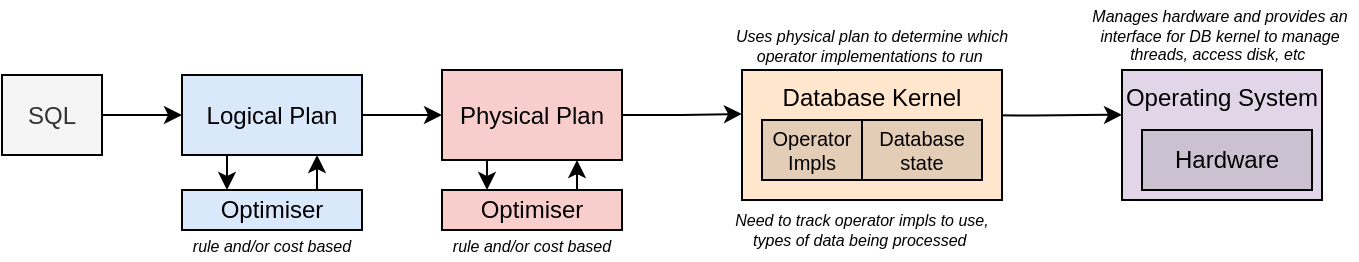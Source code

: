 <mxfile version="20.3.0" type="device"><diagram id="aVJkZ8MY-c_I_uScMVe-" name="Page-1"><mxGraphModel dx="1069" dy="584" grid="1" gridSize="10" guides="1" tooltips="1" connect="1" arrows="1" fold="1" page="1" pageScale="1" pageWidth="827" pageHeight="1169" math="0" shadow="0"><root><mxCell id="0"/><mxCell id="1" parent="0"/><mxCell id="vBTcc_b7v3pqQeXxX2UU-4" style="edgeStyle=orthogonalEdgeStyle;rounded=0;orthogonalLoop=1;jettySize=auto;html=1;exitX=1;exitY=0.5;exitDx=0;exitDy=0;entryX=0;entryY=0.5;entryDx=0;entryDy=0;" parent="1" source="vBTcc_b7v3pqQeXxX2UU-1" target="vBTcc_b7v3pqQeXxX2UU-3" edge="1"><mxGeometry relative="1" as="geometry"/></mxCell><mxCell id="vBTcc_b7v3pqQeXxX2UU-1" value="SQL" style="rounded=0;whiteSpace=wrap;html=1;fillColor=#f5f5f5;strokeColor=#000000;fontColor=#333333;" parent="1" vertex="1"><mxGeometry x="50" y="47.5" width="50" height="40" as="geometry"/></mxCell><mxCell id="vBTcc_b7v3pqQeXxX2UU-14" style="edgeStyle=orthogonalEdgeStyle;rounded=0;orthogonalLoop=1;jettySize=auto;html=1;exitX=0.25;exitY=1;exitDx=0;exitDy=0;entryX=0.25;entryY=0;entryDx=0;entryDy=0;" parent="1" source="vBTcc_b7v3pqQeXxX2UU-3" target="vBTcc_b7v3pqQeXxX2UU-13" edge="1"><mxGeometry relative="1" as="geometry"/></mxCell><mxCell id="vBTcc_b7v3pqQeXxX2UU-16" style="edgeStyle=orthogonalEdgeStyle;rounded=0;orthogonalLoop=1;jettySize=auto;html=1;exitX=1;exitY=0.5;exitDx=0;exitDy=0;entryX=0;entryY=0.5;entryDx=0;entryDy=0;" parent="1" source="vBTcc_b7v3pqQeXxX2UU-3" target="vBTcc_b7v3pqQeXxX2UU-5" edge="1"><mxGeometry relative="1" as="geometry"/></mxCell><mxCell id="vBTcc_b7v3pqQeXxX2UU-3" value="Logical Plan" style="rounded=0;whiteSpace=wrap;html=1;fillColor=#dae8fc;strokeColor=#000000;" parent="1" vertex="1"><mxGeometry x="140" y="47.5" width="90" height="40" as="geometry"/></mxCell><mxCell id="vBTcc_b7v3pqQeXxX2UU-11" style="edgeStyle=orthogonalEdgeStyle;rounded=0;orthogonalLoop=1;jettySize=auto;html=1;exitX=0.25;exitY=1;exitDx=0;exitDy=0;entryX=0.25;entryY=0;entryDx=0;entryDy=0;" parent="1" source="vBTcc_b7v3pqQeXxX2UU-5" target="vBTcc_b7v3pqQeXxX2UU-10" edge="1"><mxGeometry relative="1" as="geometry"/></mxCell><mxCell id="vBTcc_b7v3pqQeXxX2UU-17" style="edgeStyle=orthogonalEdgeStyle;rounded=0;orthogonalLoop=1;jettySize=auto;html=1;exitX=1;exitY=0.5;exitDx=0;exitDy=0;entryX=0;entryY=0.338;entryDx=0;entryDy=0;entryPerimeter=0;" parent="1" source="vBTcc_b7v3pqQeXxX2UU-5" edge="1" target="vBTcc_b7v3pqQeXxX2UU-6"><mxGeometry relative="1" as="geometry"><mxPoint x="400" y="67" as="targetPoint"/></mxGeometry></mxCell><mxCell id="vBTcc_b7v3pqQeXxX2UU-5" value="Physical Plan" style="rounded=0;whiteSpace=wrap;html=1;fillColor=#f8cecc;strokeColor=#000000;" parent="1" vertex="1"><mxGeometry x="270" y="45" width="90" height="45" as="geometry"/></mxCell><mxCell id="vBTcc_b7v3pqQeXxX2UU-9" style="edgeStyle=orthogonalEdgeStyle;rounded=0;orthogonalLoop=1;jettySize=auto;html=1;entryX=0;entryY=0.344;entryDx=0;entryDy=0;entryPerimeter=0;" parent="1" edge="1" target="cTSYVDsAtL3AFfY0ZjIs-1"><mxGeometry relative="1" as="geometry"><mxPoint x="520" y="67.33" as="sourcePoint"/><mxPoint x="570" y="67.33" as="targetPoint"/></mxGeometry></mxCell><mxCell id="vBTcc_b7v3pqQeXxX2UU-6" value="Database Kernel" style="rounded=0;whiteSpace=wrap;html=1;verticalAlign=top;fillColor=#ffe6cc;strokeColor=#000000;" parent="1" vertex="1"><mxGeometry x="420" y="45" width="130" height="65" as="geometry"/></mxCell><mxCell id="vBTcc_b7v3pqQeXxX2UU-12" style="edgeStyle=orthogonalEdgeStyle;rounded=0;orthogonalLoop=1;jettySize=auto;html=1;exitX=0.75;exitY=0;exitDx=0;exitDy=0;entryX=0.75;entryY=1;entryDx=0;entryDy=0;" parent="1" source="vBTcc_b7v3pqQeXxX2UU-10" target="vBTcc_b7v3pqQeXxX2UU-5" edge="1"><mxGeometry relative="1" as="geometry"/></mxCell><mxCell id="vBTcc_b7v3pqQeXxX2UU-10" value="Optimiser" style="rounded=0;whiteSpace=wrap;html=1;fillColor=#f8cecc;strokeColor=#000000;" parent="1" vertex="1"><mxGeometry x="270" y="105" width="90" height="20" as="geometry"/></mxCell><mxCell id="vBTcc_b7v3pqQeXxX2UU-15" style="edgeStyle=orthogonalEdgeStyle;rounded=0;orthogonalLoop=1;jettySize=auto;html=1;exitX=0.75;exitY=0;exitDx=0;exitDy=0;entryX=0.75;entryY=1;entryDx=0;entryDy=0;" parent="1" source="vBTcc_b7v3pqQeXxX2UU-13" target="vBTcc_b7v3pqQeXxX2UU-3" edge="1"><mxGeometry relative="1" as="geometry"/></mxCell><mxCell id="vBTcc_b7v3pqQeXxX2UU-13" value="Optimiser" style="rounded=0;whiteSpace=wrap;html=1;fillColor=#dae8fc;strokeColor=#000000;" parent="1" vertex="1"><mxGeometry x="140" y="105" width="90" height="20" as="geometry"/></mxCell><mxCell id="vBTcc_b7v3pqQeXxX2UU-20" value="rule and/or cost based" style="text;html=1;strokeColor=none;fillColor=none;align=center;verticalAlign=middle;whiteSpace=wrap;rounded=0;fontSize=8;fontStyle=2" parent="1" vertex="1"><mxGeometry x="140" y="125" width="90" height="15" as="geometry"/></mxCell><mxCell id="vBTcc_b7v3pqQeXxX2UU-21" value="rule and/or cost based" style="text;html=1;strokeColor=none;fillColor=none;align=center;verticalAlign=middle;whiteSpace=wrap;rounded=0;fontSize=8;fontStyle=2" parent="1" vertex="1"><mxGeometry x="270" y="125" width="90" height="15" as="geometry"/></mxCell><mxCell id="vBTcc_b7v3pqQeXxX2UU-22" value="Uses physical plan to determine which operator implementations to run&amp;nbsp;" style="text;html=1;strokeColor=none;fillColor=none;align=center;verticalAlign=middle;whiteSpace=wrap;rounded=0;fontSize=8;fontStyle=2" parent="1" vertex="1"><mxGeometry x="415" y="20" width="140" height="25" as="geometry"/></mxCell><mxCell id="vBTcc_b7v3pqQeXxX2UU-23" value="Operator&lt;br style=&quot;font-size: 10px;&quot;&gt;Impls" style="rounded=0;whiteSpace=wrap;html=1;verticalAlign=middle;fontSize=10;fillColor=#E3CDB6;strokeColor=#000000;" parent="1" vertex="1"><mxGeometry x="430" y="70" width="50" height="30" as="geometry"/></mxCell><mxCell id="vBTcc_b7v3pqQeXxX2UU-24" value="Manages hardware and provides an interface for DB kernel to manage threads, access disk, etc&amp;nbsp;" style="text;html=1;strokeColor=none;fillColor=none;align=center;verticalAlign=middle;whiteSpace=wrap;rounded=0;fontSize=8;fontStyle=2" parent="1" vertex="1"><mxGeometry x="590" y="10" width="137.5" height="35" as="geometry"/></mxCell><mxCell id="vBTcc_b7v3pqQeXxX2UU-25" value="Database state" style="rounded=0;whiteSpace=wrap;html=1;verticalAlign=middle;fontSize=10;fillColor=#E3CDB6;strokeColor=#000000;" parent="1" vertex="1"><mxGeometry x="480" y="70" width="60" height="30" as="geometry"/></mxCell><mxCell id="vBTcc_b7v3pqQeXxX2UU-26" value="Need to track operator impls to use, types of data being processed&amp;nbsp;" style="text;html=1;strokeColor=none;fillColor=none;align=center;verticalAlign=middle;whiteSpace=wrap;rounded=0;fontSize=8;fontStyle=2" parent="1" vertex="1"><mxGeometry x="410" y="110" width="140" height="30" as="geometry"/></mxCell><mxCell id="cTSYVDsAtL3AFfY0ZjIs-1" value="Operating System" style="rounded=0;whiteSpace=wrap;html=1;verticalAlign=top;fillColor=#e1d5e7;strokeColor=#000000;" vertex="1" parent="1"><mxGeometry x="610" y="45" width="100" height="65" as="geometry"/></mxCell><mxCell id="cTSYVDsAtL3AFfY0ZjIs-2" value="Hardware" style="rounded=0;whiteSpace=wrap;html=1;verticalAlign=middle;fillColor=#CCC1D1;strokeColor=#000000;" vertex="1" parent="1"><mxGeometry x="620" y="75" width="85" height="30" as="geometry"/></mxCell></root></mxGraphModel></diagram></mxfile>